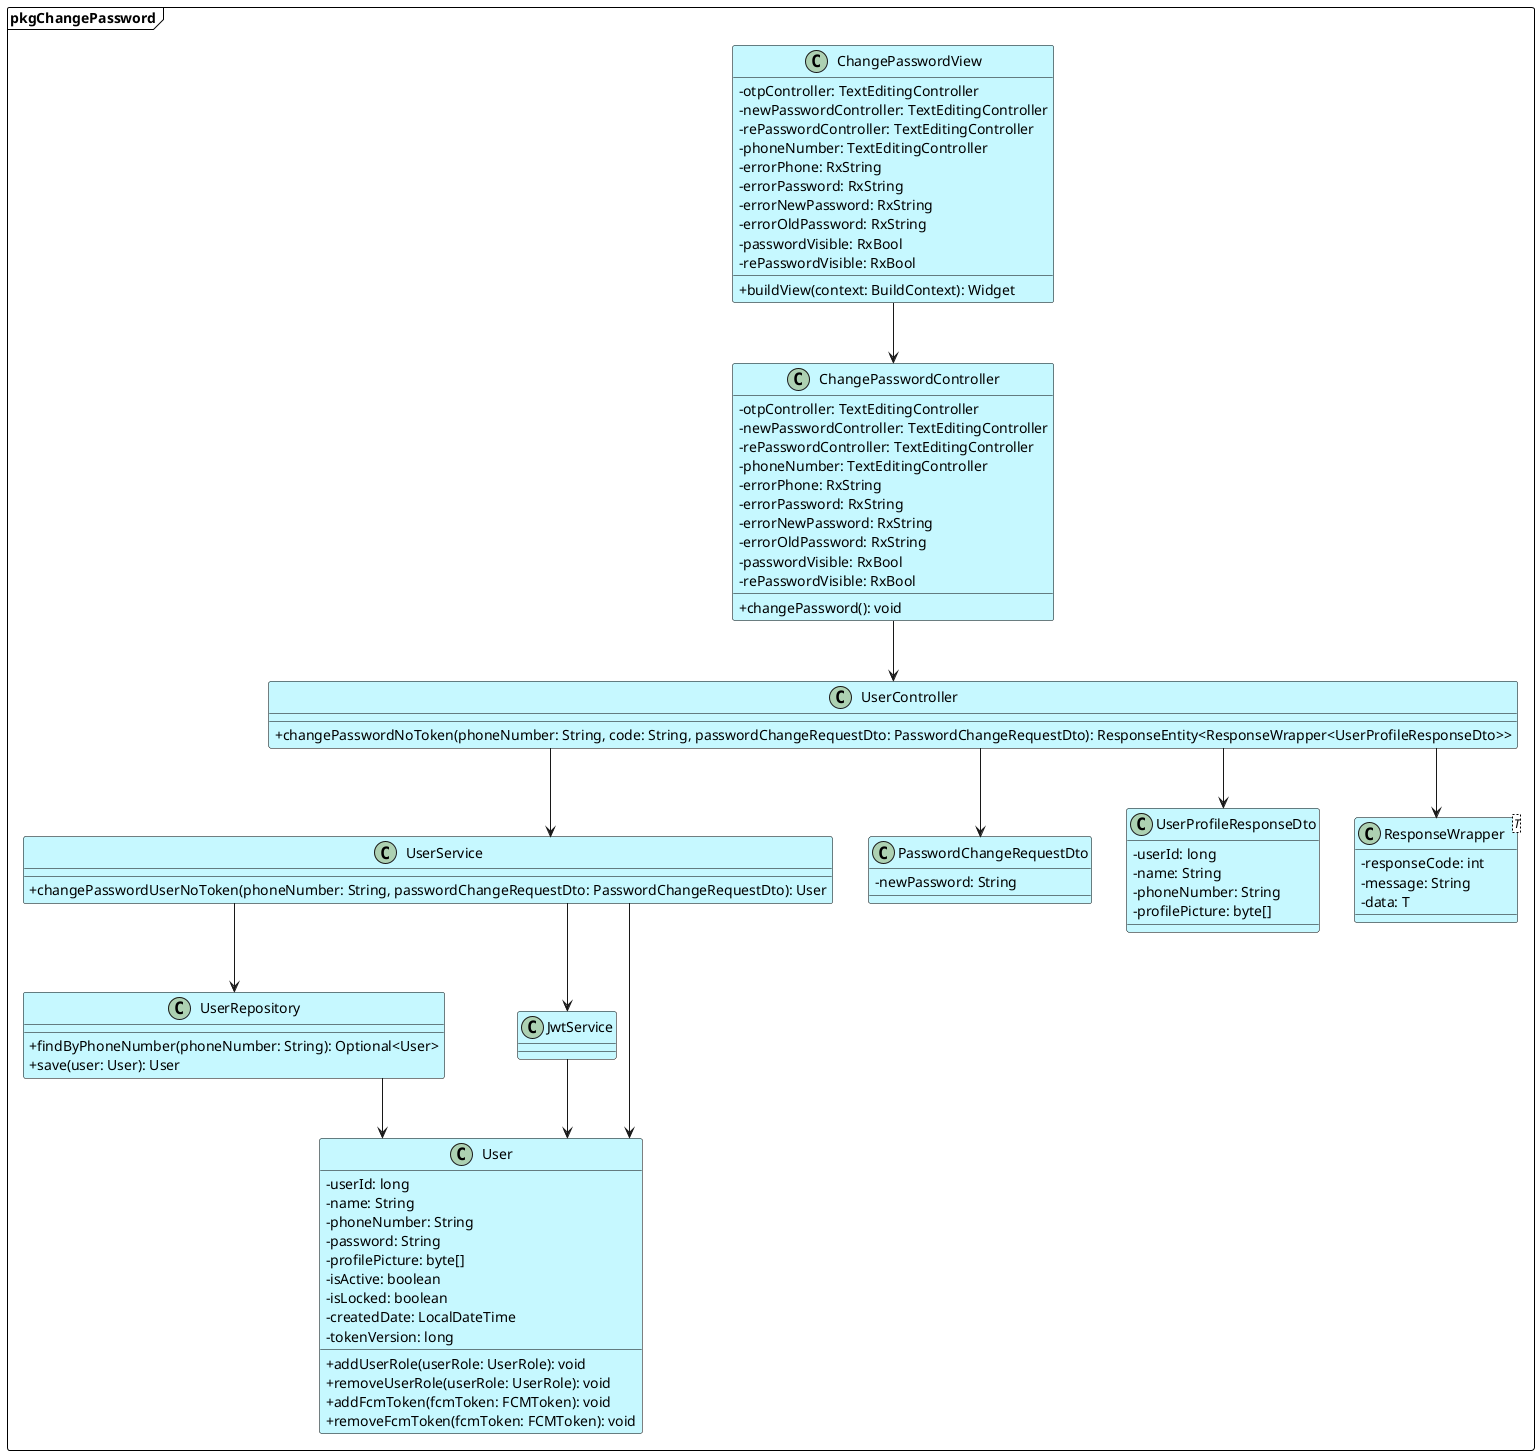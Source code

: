 @startuml ChangePassword
skinparam classAttributeIconSize 0
skinparam linetype ortho

skinparam BackgroundColor #ffffff
skinparam class {
    BackgroundColor #c6f8ff
    BorderColor #000000
}

skinparam package {
    BackgroundColor #ffffff
    BorderColor #000000
}

package pkgChangePassword <<Frame>>{

        class ChangePasswordView {
            - otpController: TextEditingController
            - newPasswordController: TextEditingController
            - rePasswordController: TextEditingController
            - phoneNumber: TextEditingController
            - errorPhone: RxString
            - errorPassword: RxString
            - errorNewPassword: RxString
            - errorOldPassword: RxString
            - passwordVisible: RxBool
            - rePasswordVisible: RxBool
            + buildView(context: BuildContext): Widget
        }

        class ChangePasswordController {
            - otpController: TextEditingController
            - newPasswordController: TextEditingController
            - rePasswordController: TextEditingController
            - phoneNumber: TextEditingController
            - errorPhone: RxString
            - errorPassword: RxString
            - errorNewPassword: RxString
            - errorOldPassword: RxString
            - passwordVisible: RxBool
            - rePasswordVisible: RxBool
            + changePassword(): void
        }
    

        class UserController {
            + changePasswordNoToken(phoneNumber: String, code: String, passwordChangeRequestDto: PasswordChangeRequestDto): ResponseEntity<ResponseWrapper<UserProfileResponseDto>>
        }
    


        class UserService {
            + changePasswordUserNoToken(phoneNumber: String, passwordChangeRequestDto: PasswordChangeRequestDto): User
        }

        class UserRepository {
            + findByPhoneNumber(phoneNumber: String): Optional<User>
            + save(user: User): User
        }

    

        class PasswordChangeRequestDto {
            - newPassword: String
        }

        class UserProfileResponseDto {
            - userId: long
            - name: String
            - phoneNumber: String
            - profilePicture: byte[]
        }

        class ResponseWrapper<T> {
            - responseCode: int
            - message: String
            - data: T
        }
    

        class User {
            - userId: long
            - name: String
            - phoneNumber: String
            - password: String
            - profilePicture: byte[]
            - isActive: boolean
            - isLocked: boolean
            - createdDate: LocalDateTime
            - tokenVersion: long
            + addUserRole(userRole: UserRole): void
            + removeUserRole(userRole: UserRole): void
            + addFcmToken(fcmToken: FCMToken): void
            + removeFcmToken(fcmToken: FCMToken): void
        }

    ChangePasswordView --> ChangePasswordController
    ChangePasswordController --> UserController
    UserController --> UserService
    UserService --> UserRepository
    UserService --> JwtService
    UserController --> PasswordChangeRequestDto
    UserController --> UserProfileResponseDto
    UserController --> ResponseWrapper
    UserService --> User
    UserRepository --> User
    JwtService --> User

}

@enduml